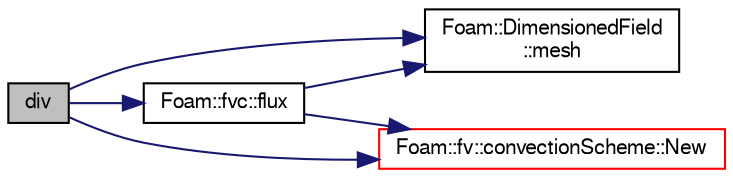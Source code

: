 digraph "div"
{
  bgcolor="transparent";
  edge [fontname="FreeSans",fontsize="10",labelfontname="FreeSans",labelfontsize="10"];
  node [fontname="FreeSans",fontsize="10",shape=record];
  rankdir="LR";
  Node656 [label="div",height=0.2,width=0.4,color="black", fillcolor="grey75", style="filled", fontcolor="black"];
  Node656 -> Node657 [color="midnightblue",fontsize="10",style="solid",fontname="FreeSans"];
  Node657 [label="Foam::fvc::flux",height=0.2,width=0.4,color="black",URL="$a21134.html#ae13d777d84cef9a101ae5a61d5ce29af"];
  Node657 -> Node658 [color="midnightblue",fontsize="10",style="solid",fontname="FreeSans"];
  Node658 [label="Foam::DimensionedField\l::mesh",height=0.2,width=0.4,color="black",URL="$a26390.html#a8f1110830348a1448a14ab5e3cf47e3b",tooltip="Return mesh. "];
  Node657 -> Node659 [color="midnightblue",fontsize="10",style="solid",fontname="FreeSans"];
  Node659 [label="Foam::fv::convectionScheme::New",height=0.2,width=0.4,color="red",URL="$a22442.html#af588839e72c5544d36b0eb36a09e83aa",tooltip="Return a pointer to a new convectionScheme created on freestore. "];
  Node656 -> Node658 [color="midnightblue",fontsize="10",style="solid",fontname="FreeSans"];
  Node656 -> Node659 [color="midnightblue",fontsize="10",style="solid",fontname="FreeSans"];
}
